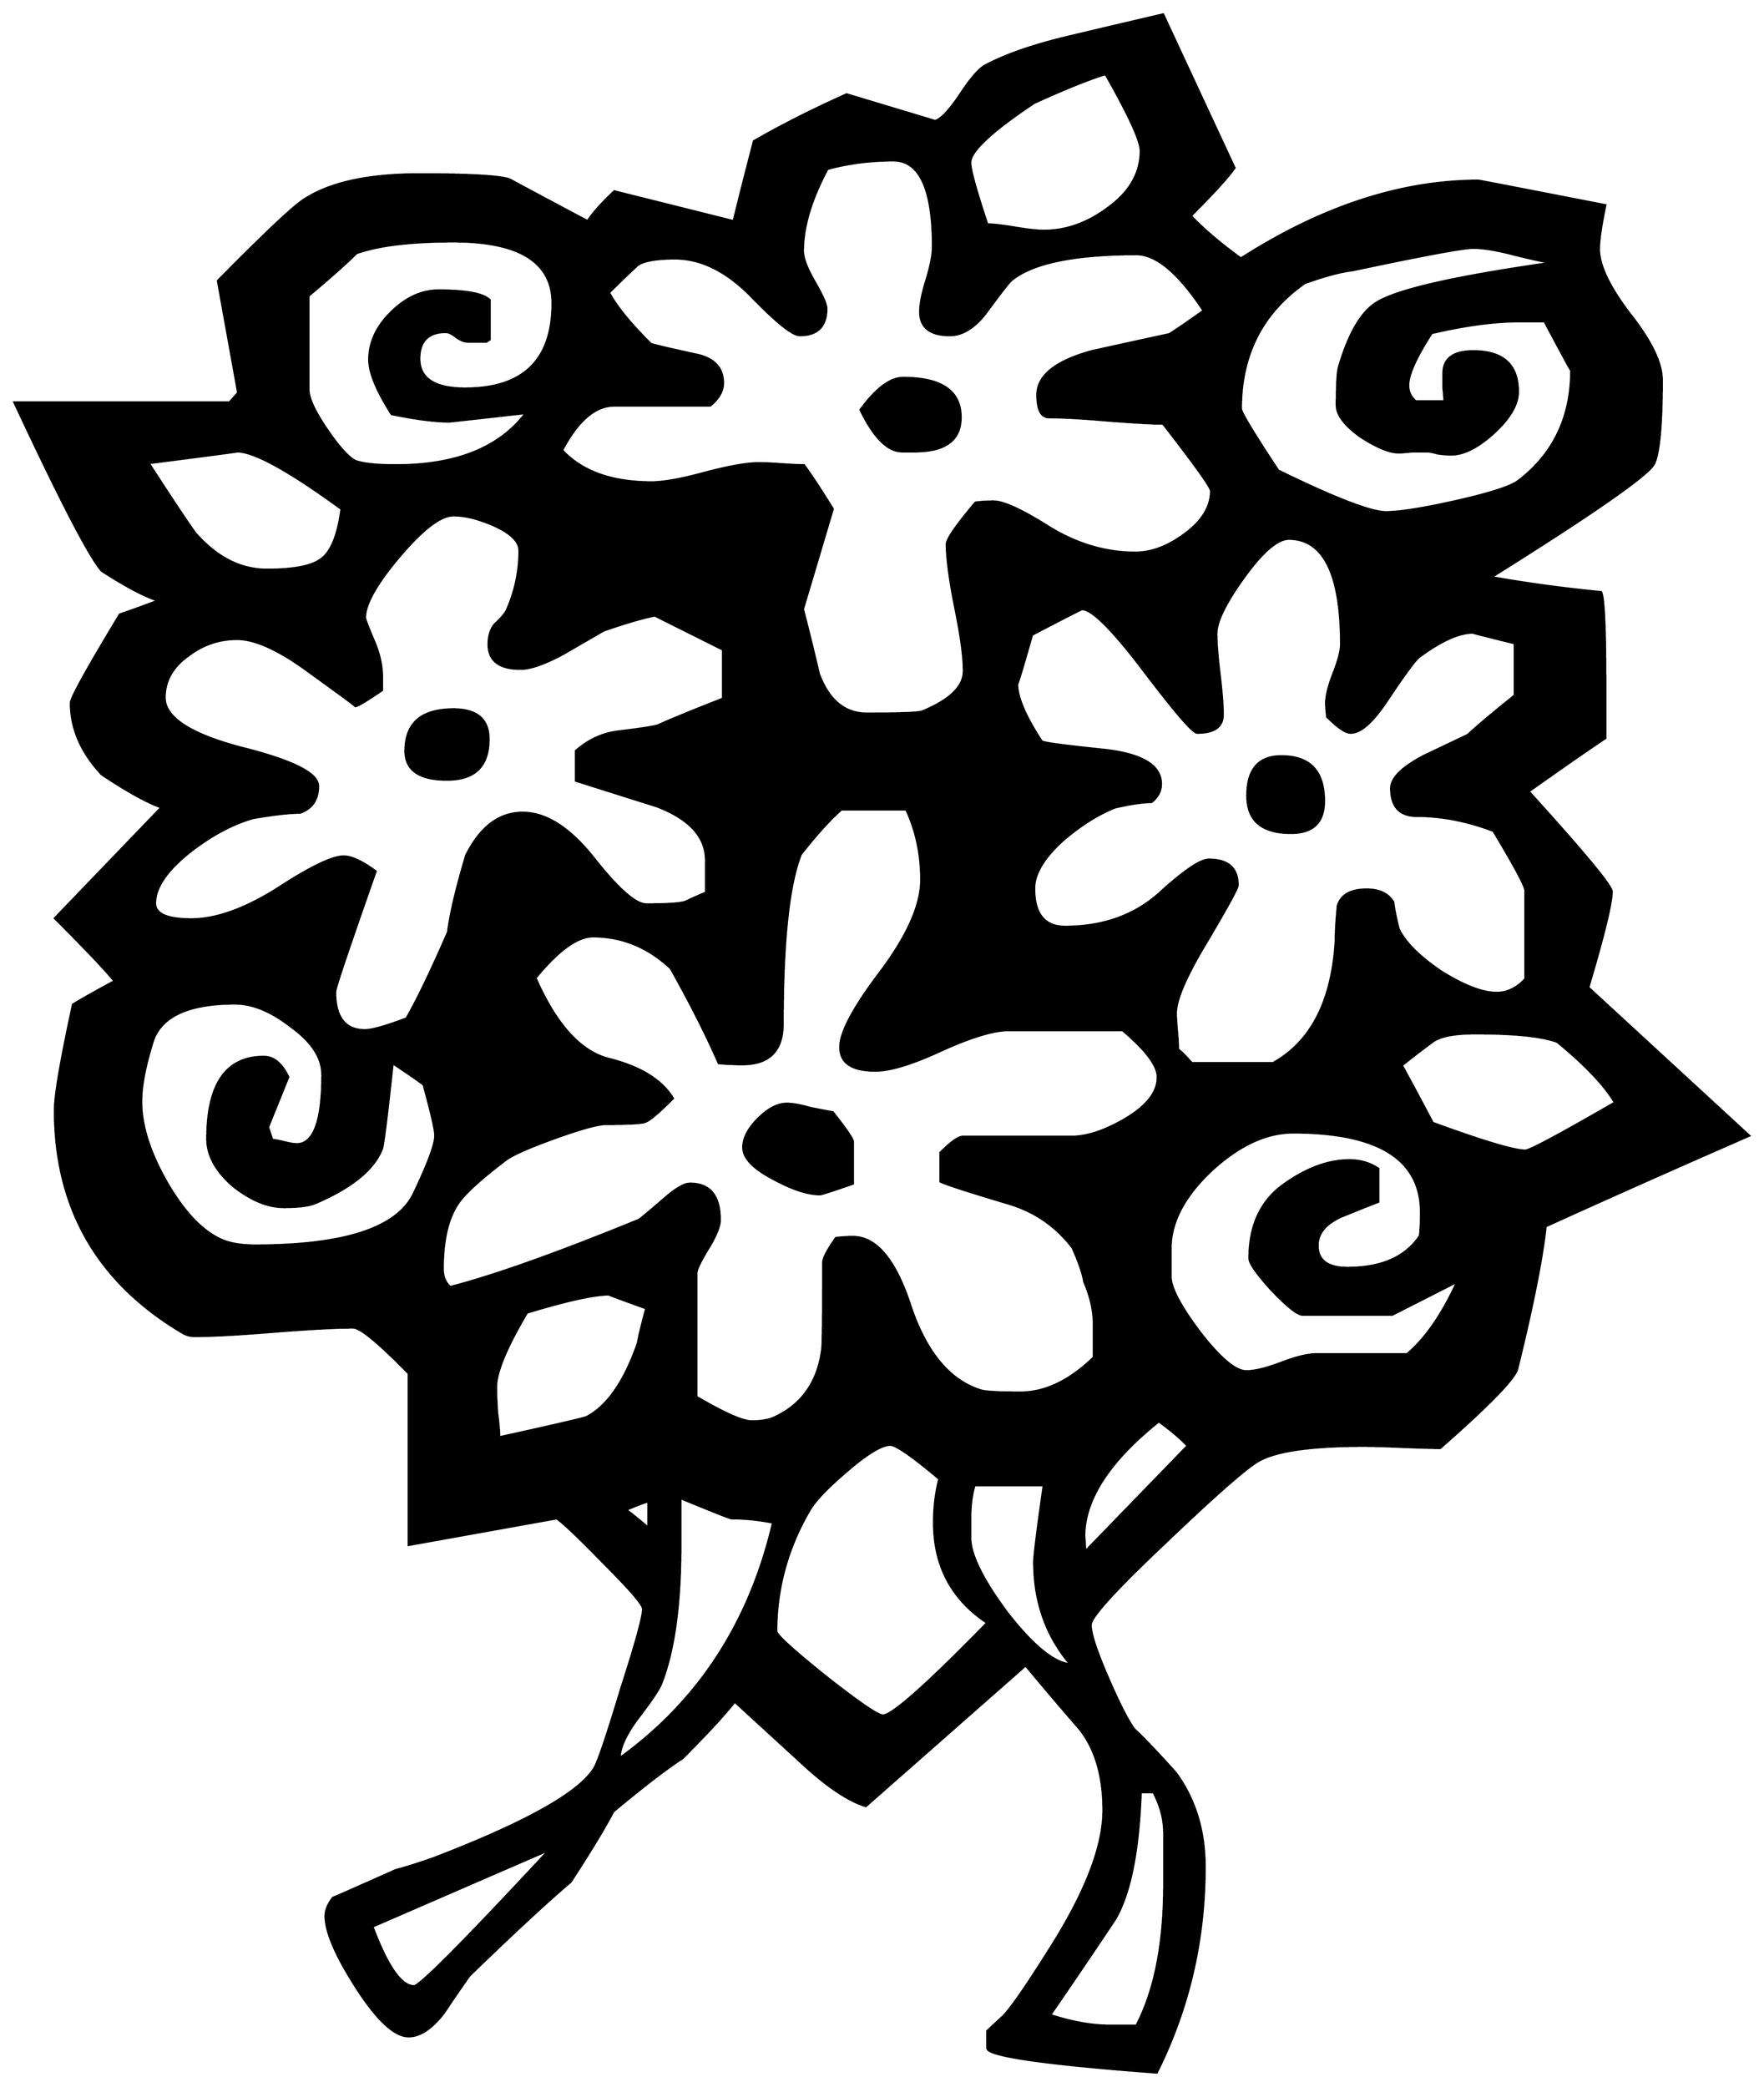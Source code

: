 


\begin{tikzpicture}[y=0.80pt, x=0.80pt, yscale=-1.0, xscale=1.0, inner sep=0pt, outer sep=0pt]
\begin{scope}[shift={(100.0,1707.0)},nonzero rule]
  \path[draw=.,fill=.,line width=1.600pt] (1710.0,-497.0) ..
    controls (1641.333,-467.0) and (1577.667,-438.667) ..
    (1519.0,-412.0) .. controls (1515.667,-381.333) and
    (1506.667,-336.333) .. (1492.0,-277.0) .. controls
    (1487.333,-266.333) and (1463.333,-242.0) .. (1420.0,-204.0) ..
    controls (1412.667,-204.0) and (1400.667,-204.333) ..
    (1384.0,-205.0) .. controls (1368.0,-205.667) and
    (1356.0,-206.0) .. (1348.0,-206.0) .. controls
    (1297.333,-206.0) and (1264.0,-201.0) .. (1248.0,-191.0) ..
    controls (1235.333,-183.0) and (1206.667,-157.667) ..
    (1162.0,-115.0) .. controls (1115.333,-71.0) and
    (1092.0,-45.333) .. (1092.0,-38.0) .. controls (1092.0,-30.0)
    and (1097.333,-13.667) .. (1108.0,11.0) .. controls
    (1118.667,35.667) and (1127.0,52.0) .. (1133.0,60.0) .. controls
    (1142.333,68.667) and (1155.333,82.333) .. (1172.0,101.0) ..
    controls (1190.0,125.667) and (1199.0,155.0) .. (1199.0,189.0)
    .. controls (1199.0,257.667) and (1184.0,322.0) ..
    (1154.0,382.0) .. controls (1048.0,374.0) and (995.0,366.333)
    .. (995.0,359.0) -- (995.0,343.0) .. controls (995.0,343.0)
    and (999.667,338.667) .. (1009.0,330.0) .. controls
    (1015.667,324.0) and (1030.333,303.0) .. (1053.0,267.0) ..
    controls (1087.0,213.667) and (1104.0,170.0) .. (1104.0,136.0)
    .. controls (1104.0,104.0) and (1096.667,78.667) ..
    (1082.0,60.0) .. controls (1064.667,40.0) and (1047.667,20.0) ..
    (1031.0,0.0) -- (881.0,132.0) .. controls (863.667,126.667) and
    (842.333,112.0) .. (817.0,88.0) .. controls (777.667,52.0) and
    (758.0,34.0) .. (758.0,34.0) .. controls (748.0,46.667) and
    (731.667,64.333) .. (709.0,87.0) .. controls (693.667,97.0) and
    (672.0,113.667) .. (644.0,137.0) .. controls (636.0,152.333) and
    (622.667,174.333) .. (604.0,203.0) .. controls (582.0,221.667) and
    (550.333,251.0) .. (509.0,291.0) .. controls (501.0,302.333) and
    (493.0,314.0) .. (485.0,326.0) .. controls (473.667,340.667) and
    (462.667,348.0) .. (452.0,348.0) .. controls (438.667,348.0) and
    (422.0,332.333) .. (402.0,301.0) .. controls (383.333,271.667) and
    (374.0,249.667) .. (374.0,235.0) .. controls (374.0,229.667) and
    (376.333,224.0) .. (381.0,218.0) .. controls (383.0,217.333) and
    (402.667,208.667) .. (440.0,192.0) .. controls (448.0,190.0) and
    (459.667,186.333) .. (475.0,181.0) .. controls (563.667,147.0) and
    (614.333,118.333) .. (627.0,95.0) .. controls (631.0,87.0) and
    (639.333,62.0) .. (652.0,20.0) .. controls (665.333,-21.333) and
    (672.0,-45.667) .. (672.0,-53.0) .. controls (672.0,-57.0) and
    (660.0,-71.0) .. (636.0,-95.0) .. controls (612.667,-119.0)
    and (597.667,-133.333) .. (591.0,-138.0) -- (452.0,-113.0) --
    (452.0,-274.0) .. controls (424.0,-302.667) and (406.667,-317.0)
    .. (400.0,-317.0) .. controls (383.333,-317.0) and
    (358.333,-315.667) .. (325.0,-313.0) .. controls (292.333,-310.333)
    and (267.667,-309.0) .. (251.0,-309.0) .. controls
    (247.0,-309.0) and (243.333,-310.0) .. (240.0,-312.0) ..
    controls (160.0,-359.333) and (120.0,-429.0) .. (120.0,-521.0)
    .. controls (120.0,-535.0) and (125.667,-568.0) ..
    (137.0,-620.0) .. controls (145.667,-625.333) and (158.667,-632.667)
    .. (176.0,-642.0) .. controls (168.0,-652.0) and
    (149.333,-671.667) .. (120.0,-701.0) -- (220.0,-805.0) ..
    controls (206.667,-809.667) and (188.0,-820.0) .. (164.0,-836.0)
    .. controls (144.667,-856.667) and (135.0,-879.0) ..
    (135.0,-903.0) .. controls (135.0,-907.667) and (150.333,-935.333)
    .. (181.0,-986.0) .. controls (189.0,-988.667) and
    (201.0,-993.0) .. (217.0,-999.0) .. controls (204.333,-1003.0)
    and (186.667,-1012.333) .. (164.0,-1027.0) .. controls
    (152.667,-1039.667) and (125.333,-1092.333) .. (82.0,-1185.0) --
    (284.0,-1185.0) -- (292.0,-1194.0) -- (273.0,-1299.0) ..
    controls (318.333,-1345.0) and (345.667,-1370.667) ..
    (355.0,-1376.0) .. controls (379.0,-1391.333) and
    (414.667,-1399.0) .. (462.0,-1399.0) .. controls
    (510.667,-1399.0) and (539.0,-1397.333) .. (547.0,-1394.0) ..
    controls (571.667,-1380.667) and (596.0,-1367.667) ..
    (620.0,-1355.0) .. controls (624.667,-1362.333) and
    (633.0,-1371.667) .. (645.0,-1383.0) -- (757.0,-1355.0) ..
    controls (761.0,-1371.667) and (767.333,-1396.667) ..
    (776.0,-1430.0) .. controls (801.333,-1444.667) and
    (830.333,-1459.333) .. (863.0,-1474.0) -- (946.0,-1449.0) ..
    controls (951.333,-1450.333) and (959.0,-1458.333) ..
    (969.0,-1473.0) .. controls (979.0,-1488.333) and
    (987.0,-1497.667) .. (993.0,-1501.0) .. controls
    (1013.0,-1511.667) and (1040.333,-1521.0) .. (1075.0,-1529.0) ..
    controls (1103.0,-1535.667) and (1131.333,-1542.333) ..
    (1160.0,-1549.0) -- (1227.0,-1405.0) .. controls
    (1221.0,-1396.333) and (1207.333,-1381.333) .. (1186.0,-1360.0) ..
    controls (1198.0,-1347.333) and (1213.667,-1334.0) ..
    (1233.0,-1320.0) .. controls (1309.0,-1368.667) and
    (1383.333,-1393.0) .. (1456.0,-1393.0) .. controls
    (1456.667,-1393.0) and (1496.333,-1385.333) .. (1575.0,-1370.0) ..
    controls (1571.0,-1350.667) and (1569.0,-1337.0) ..
    (1569.0,-1329.0) .. controls (1569.0,-1313.667) and
    (1578.667,-1293.333) .. (1598.0,-1268.0) .. controls
    (1618.0,-1242.667) and (1628.0,-1222.0) .. (1628.0,-1206.0) ..
    controls (1628.0,-1164.667) and (1625.667,-1138.667) ..
    (1621.0,-1128.0) .. controls (1617.0,-1118.0) and
    (1566.0,-1082.333) .. (1468.0,-1021.0) .. controls
    (1502.0,-1015.0) and (1536.333,-1010.333) .. (1571.0,-1007.0) ..
    controls (1573.667,-1002.333) and (1575.0,-972.667) ..
    (1575.0,-918.0) -- (1575.0,-870.0) .. controls
    (1559.0,-859.333) and (1535.0,-842.667) .. (1503.0,-820.0) ..
    controls (1555.0,-762.667) and (1581.0,-731.333) ..
    (1581.0,-726.0) .. controls (1581.0,-715.333) and
    (1573.667,-685.333) .. (1559.0,-636.0) -- (1710.0,-497.0) --
    cycle(1543.0,-1215.0) .. controls (1543.0,-1214.333) and
    (1534.667,-1229.667) .. (1518.0,-1261.0) -- (1501.0,-1261.0) ..
    controls (1475.667,-1261.667) and (1446.0,-1258.0) ..
    (1412.0,-1250.0) .. controls (1397.333,-1227.333) and
    (1390.0,-1211.0) .. (1390.0,-1201.0) .. controls
    (1390.0,-1195.0) and (1392.333,-1190.0) .. (1397.0,-1186.0) --
    (1424.0,-1186.0) .. controls (1424.0,-1188.667) and
    (1423.667,-1193.0) .. (1423.0,-1199.0) .. controls
    (1423.0,-1205.0) and (1423.0,-1209.333) .. (1423.0,-1212.0) ..
    controls (1423.0,-1226.0) and (1432.333,-1233.0) ..
    (1451.0,-1233.0) .. controls (1479.0,-1233.0) and
    (1493.0,-1220.333) .. (1493.0,-1195.0) .. controls
    (1493.0,-1183.0) and (1485.333,-1170.0) .. (1470.0,-1156.0) ..
    controls (1455.333,-1142.667) and (1442.0,-1136.0) ..
    (1430.0,-1136.0) .. controls (1427.333,-1136.0) and
    (1423.333,-1136.333) .. (1418.0,-1137.0) .. controls
    (1413.333,-1138.333) and (1409.667,-1139.0) .. (1407.0,-1139.0) ..
    controls (1404.333,-1139.0) and (1400.0,-1139.0) ..
    (1394.0,-1139.0) .. controls (1388.0,-1138.333) and
    (1383.667,-1138.0) .. (1381.0,-1138.0) .. controls
    (1372.333,-1138.0) and (1360.333,-1143.0) .. (1345.0,-1153.0) ..
    controls (1330.333,-1163.667) and (1323.0,-1173.333) ..
    (1323.0,-1182.0) .. controls (1323.0,-1201.333) and
    (1323.667,-1213.333) .. (1325.0,-1218.0) .. controls
    (1334.333,-1250.0) and (1346.333,-1270.333) .. (1361.0,-1279.0) ..
    controls (1381.0,-1291.0) and (1435.667,-1303.333) ..
    (1525.0,-1316.0) .. controls (1519.0,-1316.667) and
    (1506.667,-1319.333) .. (1488.0,-1324.0) .. controls
    (1472.667,-1328.0) and (1460.333,-1330.0) .. (1451.0,-1330.0) ..
    controls (1441.667,-1330.0) and (1404.0,-1323.0) ..
    (1338.0,-1309.0) .. controls (1326.667,-1307.667) and
    (1311.667,-1303.667) .. (1293.0,-1297.0) .. controls
    (1253.0,-1269.0) and (1233.0,-1229.667) .. (1233.0,-1179.0) ..
    controls (1233.0,-1175.667) and (1244.667,-1156.333) ..
    (1268.0,-1121.0) .. controls (1321.333,-1095.0) and
    (1355.0,-1082.0) .. (1369.0,-1082.0) .. controls
    (1381.667,-1082.0) and (1403.0,-1085.333) .. (1433.0,-1092.0) ..
    controls (1465.667,-1099.333) and (1485.667,-1105.667) ..
    (1493.0,-1111.0) .. controls (1526.333,-1136.333) and
    (1543.0,-1171.0) .. (1543.0,-1215.0) --
    cycle(1139.0,-1421.0) .. controls (1139.0,-1430.333) and
    (1128.0,-1454.333) .. (1106.0,-1493.0) .. controls
    (1090.667,-1488.333) and (1068.333,-1479.333) .. (1039.0,-1466.0) ..
    controls (999.0,-1439.333) and (979.0,-1420.667) ..
    (979.0,-1410.0) .. controls (979.0,-1403.333) and
    (984.333,-1384.0) .. (995.0,-1352.0) .. controls
    (1000.333,-1352.0) and (1009.0,-1351.0) .. (1021.0,-1349.0) ..
    controls (1033.0,-1347.0) and (1042.0,-1346.0) ..
    (1048.0,-1346.0) .. controls (1069.333,-1346.0) and
    (1089.667,-1353.333) .. (1109.0,-1368.0) .. controls
    (1129.0,-1382.667) and (1139.0,-1400.333) .. (1139.0,-1421.0) --
    cycle(1500.0,-644.0) -- (1500.0,-727.0) .. controls
    (1500.0,-731.0) and (1490.0,-749.667) .. (1470.0,-783.0) ..
    controls (1445.333,-792.333) and (1421.333,-797.0) ..
    (1398.0,-797.0) .. controls (1382.0,-797.0) and
    (1374.0,-805.667) .. (1374.0,-823.0) .. controls
    (1374.0,-832.333) and (1384.0,-842.333) .. (1404.0,-853.0) ..
    controls (1418.0,-859.667) and (1432.0,-866.333) ..
    (1446.0,-873.0) .. controls (1455.333,-881.667) and
    (1470.0,-894.0) .. (1490.0,-910.0) -- (1490.0,-959.0) ..
    controls (1462.667,-965.667) and (1449.667,-969.0) ..
    (1451.0,-969.0) .. controls (1437.667,-969.0) and
    (1420.667,-961.333) .. (1400.0,-946.0) .. controls
    (1396.0,-942.667) and (1386.0,-929.0) .. (1370.0,-905.0) ..
    controls (1356.667,-885.0) and (1345.333,-875.0) ..
    (1336.0,-875.0) .. controls (1331.333,-875.0) and
    (1324.0,-880.0) .. (1314.0,-890.0) .. controls
    (1313.333,-895.333) and (1313.0,-899.667) .. (1313.0,-903.0) ..
    controls (1313.0,-909.667) and (1315.333,-919.0) ..
    (1320.0,-931.0) .. controls (1324.667,-943.0) and
    (1327.0,-952.0) .. (1327.0,-958.0) .. controls
    (1327.0,-1024.0) and (1310.667,-1057.0) .. (1278.0,-1057.0) ..
    controls (1267.333,-1057.0) and (1253.333,-1045.0) ..
    (1236.0,-1021.0) .. controls (1218.667,-997.0) and
    (1210.0,-979.333) .. (1210.0,-968.0) .. controls
    (1210.0,-959.333) and (1211.0,-946.667) .. (1213.0,-930.0) ..
    controls (1215.0,-913.333) and (1216.0,-900.667) ..
    (1216.0,-892.0) .. controls (1216.0,-880.667) and
    (1208.0,-875.0) .. (1192.0,-875.0) .. controls
    (1188.0,-875.0) and (1171.333,-894.333) .. (1142.0,-933.0) ..
    controls (1112.667,-971.667) and (1093.333,-991.0) ..
    (1084.0,-991.0) .. controls (1083.333,-991.0) and
    (1067.667,-983.0) .. (1037.0,-967.0) .. controls
    (1027.667,-934.333) and (1023.0,-919.0) .. (1023.0,-921.0) ..
    controls (1023.0,-908.333) and (1030.667,-890.333) ..
    (1046.0,-867.0) .. controls (1046.667,-865.667) and
    (1066.333,-863.0) .. (1105.0,-859.0) .. controls
    (1140.333,-855.0) and (1158.0,-844.333) .. (1158.0,-827.0) ..
    controls (1158.0,-820.333) and (1155.0,-814.667) ..
    (1149.0,-810.0) .. controls (1141.0,-810.0) and
    (1129.667,-808.333) .. (1115.0,-805.0) .. controls
    (1099.667,-799.0) and (1083.667,-789.0) .. (1067.0,-775.0) ..
    controls (1048.333,-758.333) and (1039.0,-743.0) ..
    (1039.0,-729.0) .. controls (1039.0,-705.0) and
    (1048.667,-693.0) .. (1068.0,-693.0) .. controls
    (1103.333,-693.0) and (1132.667,-703.333) .. (1156.0,-724.0) ..
    controls (1179.333,-745.333) and (1195.0,-756.0) ..
    (1203.0,-756.0) .. controls (1221.0,-756.0) and
    (1230.0,-748.0) .. (1230.0,-732.0) .. controls
    (1230.0,-729.333) and (1220.333,-711.667) .. (1201.0,-679.0) ..
    controls (1181.667,-647.0) and (1172.0,-624.667) ..
    (1172.0,-612.0) .. controls (1172.0,-608.667) and
    (1172.333,-603.0) .. (1173.0,-595.0) .. controls
    (1173.667,-587.667) and (1174.0,-582.0) .. (1174.0,-578.0) ..
    controls (1176.667,-576.0) and (1181.0,-571.667) ..
    (1187.0,-565.0) -- (1263.0,-565.0) .. controls
    (1299.0,-585.0) and (1318.667,-623.333) .. (1322.0,-680.0) ..
    controls (1322.0,-688.667) and (1322.667,-699.667) ..
    (1324.0,-713.0) .. controls (1327.333,-723.0) and
    (1336.333,-728.0) .. (1351.0,-728.0) .. controls
    (1363.0,-728.0) and (1371.333,-724.0) .. (1376.0,-716.0) ..
    controls (1376.667,-710.0) and (1378.333,-701.667) ..
    (1381.0,-691.0) .. controls (1387.0,-678.333) and
    (1400.333,-665.0) .. (1421.0,-651.0) .. controls
    (1442.333,-637.667) and (1459.667,-631.0) .. (1473.0,-631.0) ..
    controls (1483.0,-631.0) and (1492.0,-635.333) ..
    (1500.0,-644.0) -- cycle(1205.0,-1102.0) .. controls
    (1205.0,-1105.333) and (1190.0,-1126.333) .. (1160.0,-1165.0) ..
    controls (1150.667,-1165.0) and (1133.0,-1166.0) ..
    (1107.0,-1168.0) .. controls (1084.333,-1170.0) and
    (1066.333,-1171.0) .. (1053.0,-1171.0) .. controls
    (1045.667,-1171.0) and (1042.0,-1178.0) .. (1042.0,-1192.0) ..
    controls (1042.0,-1210.0) and (1059.0,-1223.667) ..
    (1093.0,-1233.0) .. controls (1117.0,-1238.333) and
    (1141.333,-1243.667) .. (1166.0,-1249.0) .. controls
    (1173.333,-1253.667) and (1184.0,-1261.0) .. (1198.0,-1271.0) ..
    controls (1174.667,-1306.333) and (1153.667,-1324.0) ..
    (1135.0,-1324.0) .. controls (1077.0,-1324.0) and
    (1038.0,-1316.0) .. (1018.0,-1300.0) .. controls
    (1016.0,-1298.667) and (1007.667,-1288.0) .. (993.0,-1268.0) ..
    controls (982.333,-1254.667) and (971.333,-1248.0) ..
    (960.0,-1248.0) .. controls (941.333,-1248.0) and
    (932.0,-1255.333) .. (932.0,-1270.0) .. controls
    (932.0,-1277.333) and (934.0,-1287.333) .. (938.0,-1300.0) ..
    controls (942.0,-1313.333) and (944.0,-1323.667) ..
    (944.0,-1331.0) .. controls (944.0,-1385.0) and
    (931.667,-1412.0) .. (907.0,-1412.0) .. controls
    (885.0,-1412.0) and (864.333,-1409.333) .. (845.0,-1404.0) ..
    controls (829.667,-1375.333) and (822.0,-1349.667) ..
    (822.0,-1327.0) .. controls (822.0,-1320.333) and
    (825.667,-1310.667) .. (833.0,-1298.0) .. controls
    (840.333,-1285.333) and (844.0,-1277.0) .. (844.0,-1273.0) ..
    controls (844.0,-1256.333) and (835.667,-1248.0) ..
    (819.0,-1248.0) .. controls (812.333,-1248.0) and
    (797.333,-1260.0) .. (774.0,-1284.0) .. controls
    (750.667,-1308.0) and (726.667,-1320.0) .. (702.0,-1320.0) ..
    controls (684.667,-1320.0) and (673.0,-1318.0) ..
    (667.0,-1314.0) .. controls (657.667,-1305.333) and
    (648.667,-1296.667) .. (640.0,-1288.0) .. controls
    (646.667,-1275.333) and (659.667,-1259.333) .. (679.0,-1240.0) ..
    controls (679.667,-1239.333) and (693.667,-1236.0) ..
    (721.0,-1230.0) .. controls (738.333,-1226.667) and
    (747.0,-1217.667) .. (747.0,-1203.0) .. controls
    (747.0,-1195.667) and (743.0,-1188.667) .. (735.0,-1182.0) --
    (645.0,-1182.0) .. controls (627.0,-1182.0) and
    (610.667,-1168.0) .. (596.0,-1140.0) .. controls
    (614.667,-1120.0) and (642.667,-1110.0) .. (680.0,-1110.0) ..
    controls (691.333,-1110.0) and (708.0,-1113.0) ..
    (730.0,-1119.0) .. controls (752.667,-1125.0) and
    (769.667,-1128.0) .. (781.0,-1128.0) .. controls
    (785.667,-1128.0) and (792.667,-1127.667) .. (802.0,-1127.0) ..
    controls (812.0,-1126.333) and (819.0,-1126.0) ..
    (823.0,-1126.0) .. controls (829.0,-1118.0) and
    (838.0,-1104.333) .. (850.0,-1085.0) -- (822.0,-991.0) ..
    controls (827.333,-970.333) and (832.333,-950.0) .. (837.0,-930.0)
    .. controls (846.333,-905.333) and (861.333,-893.0) ..
    (882.0,-893.0) .. controls (913.333,-893.0) and (930.667,-893.667)
    .. (934.0,-895.0) .. controls (960.0,-905.667) and
    (973.0,-918.333) .. (973.0,-933.0) .. controls (973.0,-946.333)
    and (970.333,-966.0) .. (965.0,-992.0) .. controls
    (959.667,-1018.667) and (957.0,-1038.667) .. (957.0,-1052.0) ..
    controls (957.0,-1056.667) and (966.0,-1069.667) ..
    (984.0,-1091.0) .. controls (989.333,-1091.667) and
    (995.0,-1092.0) .. (1001.0,-1092.0) .. controls
    (1010.333,-1092.0) and (1027.667,-1084.0) .. (1053.0,-1068.0) ..
    controls (1079.0,-1052.0) and (1106.0,-1044.0) ..
    (1134.0,-1044.0) .. controls (1149.333,-1044.0) and
    (1165.0,-1050.0) .. (1181.0,-1062.0) .. controls
    (1197.0,-1074.0) and (1205.0,-1087.333) .. (1205.0,-1102.0) --
    cycle(1584.0,-528.0) .. controls (1574.667,-544.0) and
    (1556.667,-563.0) .. (1530.0,-585.0) .. controls
    (1516.0,-590.333) and (1490.333,-593.0) .. (1453.0,-593.0) ..
    controls (1434.333,-593.0) and (1421.333,-590.667) ..
    (1414.0,-586.0) .. controls (1404.0,-578.667) and
    (1394.0,-571.0) .. (1384.0,-563.0) .. controls
    (1390.667,-551.0) and (1400.333,-533.0) .. (1413.0,-509.0) ..
    controls (1460.333,-491.667) and (1489.333,-483.0) ..
    (1500.0,-483.0) .. controls (1504.0,-483.0) and
    (1532.0,-498.0) .. (1584.0,-528.0) -- cycle(587.0,-1278.0)
    .. controls (587.0,-1316.667) and (556.0,-1336.0) ..
    (494.0,-1336.0) .. controls (454.0,-1336.0) and
    (423.667,-1332.333) .. (403.0,-1325.0) .. controls
    (393.667,-1315.667) and (378.667,-1302.333) .. (358.0,-1285.0) --
    (358.0,-1197.0) .. controls (358.0,-1189.0) and
    (363.667,-1176.667) .. (375.0,-1160.0) .. controls
    (386.333,-1143.333) and (395.333,-1133.333) .. (402.0,-1130.0) ..
    controls (409.333,-1127.333) and (422.0,-1126.0) ..
    (440.0,-1126.0) .. controls (496.667,-1126.0) and
    (537.333,-1142.333) .. (562.0,-1175.0) .. controls
    (514.667,-1169.667) and (490.667,-1167.0) .. (490.0,-1167.0) ..
    controls (476.667,-1167.0) and (458.667,-1169.333) ..
    (436.0,-1174.0) .. controls (422.0,-1196.0) and
    (415.0,-1213.0) .. (415.0,-1225.0) .. controls
    (415.0,-1241.0) and (421.667,-1255.667) .. (435.0,-1269.0) ..
    controls (449.0,-1283.0) and (464.0,-1290.0) ..
    (480.0,-1290.0) .. controls (506.0,-1290.0) and
    (522.0,-1287.0) .. (528.0,-1281.0) -- (528.0,-1244.0) --
    (525.0,-1242.0) -- (507.0,-1242.0) .. controls
    (504.333,-1242.0) and (501.0,-1243.333) .. (497.0,-1246.0) ..
    controls (493.0,-1249.333) and (489.667,-1251.0) ..
    (487.0,-1251.0) .. controls (470.333,-1251.0) and
    (462.0,-1242.667) .. (462.0,-1226.0) .. controls
    (462.0,-1207.333) and (476.333,-1198.0) .. (505.0,-1198.0) ..
    controls (559.667,-1198.0) and (587.0,-1224.667) ..
    (587.0,-1278.0) -- cycle(1436.0,-360.0) .. controls
    (1395.333,-339.333) and (1375.0,-329.0) .. (1375.0,-329.0) --
    (1291.0,-329.0) .. controls (1286.333,-329.0) and
    (1276.667,-336.667) .. (1262.0,-352.0) .. controls
    (1248.0,-367.333) and (1241.0,-377.333) .. (1241.0,-382.0) ..
    controls (1241.0,-412.667) and (1251.667,-435.667) ..
    (1273.0,-451.0) .. controls (1294.333,-466.333) and
    (1315.0,-474.0) .. (1335.0,-474.0) .. controls
    (1345.0,-474.0) and (1354.0,-471.333) .. (1362.0,-466.0) --
    (1362.0,-435.0) .. controls (1350.0,-430.333) and
    (1338.333,-425.667) .. (1327.0,-421.0) .. controls
    (1312.333,-414.333) and (1305.0,-405.333) .. (1305.0,-394.0) ..
    controls (1305.0,-380.0) and (1314.333,-373.0) ..
    (1333.0,-373.0) .. controls (1365.0,-373.0) and
    (1387.667,-383.0) .. (1401.0,-403.0) .. controls
    (1401.667,-408.333) and (1402.0,-415.667) .. (1402.0,-425.0) ..
    controls (1402.0,-475.0) and (1362.0,-500.0) ..
    (1282.0,-500.0) .. controls (1256.667,-500.0) and
    (1231.0,-488.0) .. (1205.0,-464.0) .. controls
    (1179.667,-440.0) and (1167.0,-415.667) .. (1167.0,-391.0) --
    (1167.0,-365.0) .. controls (1167.0,-354.333) and
    (1176.333,-336.667) .. (1195.0,-312.0) .. controls
    (1213.667,-288.0) and (1228.0,-276.0) .. (1238.0,-276.0) ..
    controls (1246.0,-276.0) and (1257.0,-278.667) ..
    (1271.0,-284.0) .. controls (1285.0,-289.333) and
    (1296.0,-292.0) .. (1304.0,-292.0) -- (1389.0,-292.0) ..
    controls (1406.333,-306.667) and (1422.0,-329.333) ..
    (1436.0,-360.0) -- cycle(389.0,-1085.0) .. controls
    (339.667,-1121.0) and (307.0,-1139.0) .. (291.0,-1139.0) ..
    controls (293.0,-1139.0) and (265.333,-1135.333) ..
    (208.0,-1128.0) .. controls (232.667,-1090.0) and
    (247.333,-1068.0) .. (252.0,-1062.0) .. controls
    (272.0,-1039.333) and (294.333,-1028.0) .. (319.0,-1028.0) ..
    controls (344.333,-1028.0) and (361.333,-1031.333) ..
    (370.0,-1038.0) .. controls (379.333,-1044.667) and
    (385.667,-1060.333) .. (389.0,-1085.0) -- cycle(1155.0,-552.0)
    .. controls (1155.0,-562.667) and (1144.0,-577.333) ..
    (1122.0,-596.0) -- (1015.0,-596.0) .. controls
    (1001.0,-596.0) and (980.0,-589.667) .. (952.0,-577.0) ..
    controls (924.667,-564.333) and (904.0,-558.0) .. (890.0,-558.0)
    .. controls (868.0,-558.0) and (857.0,-565.333) ..
    (857.0,-580.0) .. controls (857.0,-594.0) and (869.667,-617.667)
    .. (895.0,-651.0) .. controls (920.333,-685.0) and
    (933.0,-713.667) .. (933.0,-737.0) .. controls (933.0,-761.0)
    and (928.333,-783.0) .. (919.0,-803.0) -- (858.0,-803.0) ..
    controls (847.333,-793.667) and (834.667,-779.667) .. (820.0,-761.0)
    .. controls (808.667,-732.333) and (803.0,-679.333) ..
    (803.0,-602.0) .. controls (803.0,-576.667) and (790.333,-564.0)
    .. (765.0,-564.0) .. controls (758.333,-564.0) and
    (751.0,-564.333) .. (743.0,-565.0) .. controls (731.667,-591.0)
    and (716.667,-620.667) .. (698.0,-654.0) .. controls
    (676.667,-674.0) and (652.333,-684.0) .. (625.0,-684.0) ..
    controls (610.333,-684.0) and (592.333,-671.0) .. (571.0,-645.0)
    .. controls (590.333,-601.0) and (613.333,-575.667) ..
    (640.0,-569.0) .. controls (669.333,-561.667) and (689.333,-549.333)
    .. (700.0,-532.0) .. controls (686.667,-518.667) and
    (678.0,-511.333) .. (674.0,-510.0) .. controls (670.667,-508.667)
    and (658.667,-508.0) .. (638.0,-508.0) .. controls
    (630.0,-508.0) and (614.0,-503.667) .. (590.0,-495.0) ..
    controls (566.0,-486.333) and (550.667,-479.667) .. (544.0,-475.0)
    .. controls (519.333,-456.333) and (504.0,-442.333) ..
    (498.0,-433.0) .. controls (488.667,-419.0) and (484.0,-398.667)
    .. (484.0,-372.0) .. controls (484.0,-364.667) and
    (486.333,-359.0) .. (491.0,-355.0) .. controls (532.333,-365.667)
    and (591.333,-386.667) .. (668.0,-418.0) .. controls
    (669.333,-418.667) and (677.333,-425.333) .. (692.0,-438.0) ..
    controls (702.667,-447.333) and (710.667,-452.0) .. (716.0,-452.0)
    .. controls (734.667,-452.0) and (744.0,-440.667) ..
    (744.0,-418.0) .. controls (744.0,-412.0) and (740.333,-403.0)
    .. (733.0,-391.0) .. controls (725.667,-379.0) and
    (722.0,-371.333) .. (722.0,-368.0) -- (722.0,-252.0) ..
    controls (748.0,-236.667) and (765.333,-229.0) .. (774.0,-229.0)
    .. controls (783.333,-229.0) and (790.667,-230.333) ..
    (796.0,-233.0) .. controls (821.333,-245.0) and (836.0,-266.0)
    .. (840.0,-296.0) .. controls (840.667,-298.667) and
    (841.0,-326.0) .. (841.0,-378.0) .. controls (841.0,-382.0)
    and (845.0,-389.667) .. (853.0,-401.0) .. controls
    (858.333,-401.667) and (863.667,-402.0) .. (869.0,-402.0) ..
    controls (890.333,-402.0) and (908.0,-381.333) .. (922.0,-340.0)
    .. controls (936.667,-294.667) and (959.0,-267.333) ..
    (989.0,-258.0) .. controls (993.0,-256.667) and
    (1005.333,-256.0) .. (1026.0,-256.0) .. controls
    (1049.333,-256.0) and (1072.333,-267.0) .. (1095.0,-289.0) ..
    controls (1095.0,-289.0) and (1095.0,-299.333) ..
    (1095.0,-320.0) .. controls (1095.0,-332.667) and
    (1092.0,-346.0) .. (1086.0,-360.0) .. controls
    (1084.667,-368.0) and (1081.0,-378.667) .. (1075.0,-392.0) ..
    controls (1059.667,-412.0) and (1040.0,-425.667) ..
    (1016.0,-433.0) .. controls (978.0,-444.333) and
    (956.333,-451.333) .. (951.0,-454.0) -- (951.0,-481.0) ..
    controls (961.0,-491.0) and (968.0,-496.0) .. (972.0,-496.0)
    -- (1074.0,-496.0) .. controls (1088.667,-496.0) and
    (1105.667,-501.667) .. (1125.0,-513.0) .. controls
    (1145.0,-525.0) and (1155.0,-538.0) .. (1155.0,-552.0) --
    cycle(747.0,-907.0) -- (747.0,-953.0) -- (683.0,-985.0) ..
    controls (672.333,-983.0) and (656.333,-978.333) .. (635.0,-971.0)
    .. controls (622.333,-963.667) and (609.667,-956.333) ..
    (597.0,-949.0) .. controls (579.667,-939.667) and (566.333,-935.0)
    .. (557.0,-935.0) .. controls (537.0,-935.0) and
    (527.0,-942.667) .. (527.0,-958.0) .. controls (527.0,-966.0)
    and (529.0,-972.333) .. (533.0,-977.0) .. controls
    (539.667,-983.0) and (543.667,-988.0) .. (545.0,-992.0) ..
    controls (552.333,-1009.333) and (556.0,-1027.333) ..
    (556.0,-1046.0) .. controls (556.0,-1054.667) and
    (547.667,-1062.667) .. (531.0,-1070.0) .. controls
    (517.0,-1076.0) and (504.667,-1079.0) .. (494.0,-1079.0) ..
    controls (482.0,-1079.0) and (465.0,-1066.0) ..
    (443.0,-1040.0) .. controls (421.667,-1014.667) and
    (411.0,-995.667) .. (411.0,-983.0) .. controls (411.0,-981.667)
    and (413.667,-974.667) .. (419.0,-962.0) .. controls
    (424.333,-950.0) and (427.0,-938.333) .. (427.0,-927.0) --
    (427.0,-915.0) .. controls (412.333,-905.0) and (404.0,-900.0)
    .. (402.0,-900.0) .. controls (402.667,-900.0) and
    (388.667,-910.333) .. (360.0,-931.0) .. controls (331.333,-952.333)
    and (308.333,-963.0) .. (291.0,-963.0) .. controls
    (274.333,-963.0) and (259.333,-958.0) .. (246.0,-948.0) ..
    controls (230.667,-937.333) and (223.0,-924.0) .. (223.0,-908.0)
    .. controls (223.0,-889.333) and (247.0,-873.667) ..
    (295.0,-861.0) .. controls (343.0,-849.0) and (367.0,-837.0)
    .. (367.0,-825.0) .. controls (367.0,-812.333) and
    (361.333,-804.0) .. (350.0,-800.0) .. controls (340.0,-800.0)
    and (325.333,-798.333) .. (306.0,-795.0) .. controls
    (287.333,-789.667) and (268.333,-779.667) .. (249.0,-765.0) ..
    controls (225.667,-747.0) and (214.0,-730.333) .. (214.0,-715.0)
    .. controls (214.0,-705.0) and (225.333,-700.0) ..
    (248.0,-700.0) .. controls (271.333,-700.0) and (298.333,-709.667)
    .. (329.0,-729.0) .. controls (359.667,-749.0) and
    (380.333,-759.0) .. (391.0,-759.0) .. controls (398.333,-759.0)
    and (408.333,-754.333) .. (421.0,-745.0) .. controls
    (395.667,-673.0) and (383.0,-635.333) .. (383.0,-632.0) ..
    controls (383.0,-608.0) and (392.333,-596.0) .. (411.0,-596.0)
    .. controls (417.667,-596.0) and (430.667,-599.667) ..
    (450.0,-607.0) .. controls (460.0,-624.333) and (473.0,-651.333)
    .. (489.0,-688.0) .. controls (491.0,-704.667) and
    (496.667,-728.667) .. (506.0,-760.0) .. controls (519.333,-786.667)
    and (537.0,-800.0) .. (559.0,-800.0) .. controls
    (581.0,-800.0) and (603.333,-785.667) .. (626.0,-757.0) ..
    controls (648.667,-728.333) and (665.0,-714.0) .. (675.0,-714.0)
    .. controls (697.0,-714.0) and (709.667,-715.0) ..
    (713.0,-717.0) .. controls (717.0,-719.0) and (723.0,-721.667)
    .. (731.0,-725.0) -- (731.0,-754.0) .. controls
    (731.667,-776.667) and (716.333,-794.0) .. (685.0,-806.0) ..
    controls (659.667,-814.0) and (634.333,-822.0) .. (609.0,-830.0)
    -- (609.0,-858.0) .. controls (620.333,-868.0) and
    (633.0,-874.0) .. (647.0,-876.0) .. controls (669.0,-878.667)
    and (682.0,-880.667) .. (686.0,-882.0) .. controls
    (699.333,-888.0) and (719.667,-896.333) .. (747.0,-907.0) --
    cycle(1183.0,-206.0) .. controls (1177.667,-212.0) and
    (1168.667,-219.667) .. (1156.0,-229.0) .. controls
    (1109.333,-191.667) and (1086.0,-155.667) .. (1086.0,-121.0) ..
    controls (1086.0,-122.333) and (1086.333,-117.667) ..
    (1087.0,-107.0) -- (1183.0,-206.0) -- cycle(1073.0,-1.0) ..
    controls (1050.333,-27.667) and (1039.0,-59.667) .. (1039.0,-97.0)
    .. controls (1039.0,-103.0) and (1042.0,-127.0) ..
    (1048.0,-169.0) -- (983.0,-169.0) .. controls (980.333,-160.333)
    and (979.0,-149.667) .. (979.0,-137.0) -- (979.0,-120.0) ..
    controls (979.0,-104.0) and (990.667,-80.333) .. (1014.0,-49.0)
    .. controls (1038.0,-18.333) and (1057.667,-2.333) ..
    (1073.0,-1.0) -- cycle(995.0,-40.0) .. controls
    (961.667,-62.0) and (945.0,-93.333) .. (945.0,-134.0) ..
    controls (945.0,-148.667) and (946.667,-162.333) .. (950.0,-175.0)
    .. controls (924.667,-196.333) and (909.333,-207.0) ..
    (904.0,-207.0) .. controls (896.0,-207.0) and (882.667,-199.0)
    .. (864.0,-183.0) .. controls (846.0,-167.667) and
    (834.333,-155.667) .. (829.0,-147.0) .. controls (807.667,-111.0)
    and (797.0,-72.667) .. (797.0,-32.0) .. controls (797.0,-28.667)
    and (812.333,-14.667) .. (843.0,10.0) .. controls (874.333,34.667)
    and (892.333,47.0) .. (897.0,47.0) .. controls (905.667,47.0)
    and (938.333,18.0) .. (995.0,-40.0) -- cycle(675.0,-335.0) ..
    controls (651.0,-343.667) and (639.333,-348.0) .. (640.0,-348.0)
    .. controls (626.0,-348.0) and (600.333,-342.333) ..
    (563.0,-331.0) .. controls (543.667,-298.333) and (534.0,-275.0)
    .. (534.0,-261.0) .. controls (534.0,-255.667) and
    (534.333,-247.667) .. (535.0,-237.0) .. controls (536.333,-227.0)
    and (537.0,-219.333) .. (537.0,-214.0) .. controls
    (588.333,-225.333) and (615.667,-231.667) .. (619.0,-233.0) ..
    controls (638.333,-243.0) and (654.333,-266.0) .. (667.0,-302.0)
    .. controls (668.333,-309.333) and (671.0,-320.333) ..
    (675.0,-335.0) -- cycle(1161.0,206.0) -- (1161.0,157.0) ..
    controls (1161.0,144.333) and (1157.667,131.667) .. (1151.0,119.0)
    -- (1139.0,119.0) .. controls (1137.0,174.333) and
    (1129.0,214.0) .. (1115.0,238.0) .. controls (1095.0,268.0)
    and (1074.667,298.0) .. (1054.0,328.0) .. controls
    (1074.667,334.667) and (1093.333,338.0) .. (1110.0,338.0) --
    (1135.0,338.0) .. controls (1152.333,304.667) and (1161.0,260.667)
    .. (1161.0,206.0) -- cycle(477.0,-497.0) .. controls
    (477.0,-502.333) and (473.333,-518.333) .. (466.0,-545.0) ..
    controls (460.667,-549.0) and (451.0,-555.667) .. (437.0,-565.0)
    .. controls (431.667,-515.667) and (428.333,-489.0) ..
    (427.0,-485.0) .. controls (419.667,-465.667) and (399.0,-448.667)
    .. (365.0,-434.0) .. controls (359.0,-431.333) and
    (349.0,-430.0) .. (335.0,-430.0) .. controls (319.667,-430.0)
    and (303.667,-436.667) .. (287.0,-450.0) .. controls
    (271.0,-464.0) and (263.0,-478.667) .. (263.0,-494.0) ..
    controls (263.0,-545.333) and (280.667,-571.0) .. (316.0,-571.0)
    .. controls (325.333,-571.0) and (333.0,-564.667) ..
    (339.0,-552.0) -- (320.0,-505.0) -- (324.0,-493.0) ..
    controls (326.0,-493.0) and (329.667,-492.333) .. (335.0,-491.0)
    .. controls (340.333,-489.667) and (344.333,-489.0) ..
    (347.0,-489.0) .. controls (363.0,-489.0) and (371.0,-510.667)
    .. (371.0,-554.0) .. controls (371.0,-570.0) and
    (361.333,-585.0) .. (342.0,-599.0) .. controls (323.333,-613.667)
    and (305.667,-621.0) .. (289.0,-621.0) .. controls
    (245.667,-621.0) and (220.0,-609.333) .. (212.0,-586.0) ..
    controls (204.667,-562.667) and (201.0,-543.667) .. (201.0,-529.0)
    .. controls (201.0,-507.0) and (208.667,-482.333) ..
    (224.0,-455.0) .. controls (240.667,-425.667) and (258.333,-407.0)
    .. (277.0,-399.0) .. controls (285.0,-395.667) and
    (295.333,-394.0) .. (308.0,-394.0) .. controls (392.0,-394.0)
    and (441.667,-410.333) .. (457.0,-443.0) .. controls
    (470.333,-471.0) and (477.0,-489.0) .. (477.0,-497.0) --
    cycle(677.0,-129.0) -- (677.0,-154.0) .. controls
    (672.333,-152.667) and (665.333,-150.0) .. (656.0,-146.0) ..
    controls (660.667,-142.667) and (667.667,-137.0) .. (677.0,-129.0)
    -- cycle(794.0,-134.0) .. controls (780.667,-136.667) and
    (767.667,-138.0) .. (755.0,-138.0) .. controls (753.667,-138.0)
    and (737.667,-144.333) .. (707.0,-157.0) -- (707.0,-112.0) ..
    controls (707.0,-56.667) and (701.0,-13.667) .. (689.0,17.0) ..
    controls (687.0,22.333) and (679.333,33.667) .. (666.0,51.0) ..
    controls (655.333,65.667) and (650.0,77.667) .. (650.0,87.0) ..
    controls (724.0,33.667) and (772.0,-40.0) .. (794.0,-134.0) --
    cycle(584.0,173.0) -- (418.0,245.0) .. controls
    (432.0,282.333) and (445.0,301.0) .. (457.0,301.0) .. controls
    (462.333,301.0) and (504.667,258.333) .. (584.0,173.0) --
    cycle(970.0,-1171.0) .. controls (970.0,-1149.667) and
    (955.667,-1139.0) .. (927.0,-1139.0) -- (915.0,-1139.0) ..
    controls (901.667,-1139.0) and (888.667,-1152.0) ..
    (876.0,-1178.0) .. controls (890.667,-1198.0) and
    (904.0,-1208.0) .. (916.0,-1208.0) .. controls
    (952.0,-1208.0) and (970.0,-1195.667) .. (970.0,-1171.0) --
    cycle(1311.0,-811.0) .. controls (1311.0,-791.0) and
    (1300.667,-781.0) .. (1280.0,-781.0) .. controls
    (1252.667,-781.0) and (1239.0,-792.667) .. (1239.0,-816.0) ..
    controls (1239.0,-840.667) and (1249.667,-853.0) ..
    (1271.0,-853.0) .. controls (1297.667,-853.0) and
    (1311.0,-839.0) .. (1311.0,-811.0) -- cycle(527.0,-869.0) ..
    controls (527.0,-843.667) and (514.0,-831.0) .. (488.0,-831.0)
    .. controls (462.0,-831.0) and (449.0,-840.0) ..
    (449.0,-858.0) .. controls (449.0,-884.0) and (464.0,-897.0)
    .. (494.0,-897.0) .. controls (516.0,-897.0) and
    (527.0,-887.667) .. (527.0,-869.0) -- cycle(869.0,-452.0) ..
    controls (849.667,-445.333) and (839.333,-442.0) .. (838.0,-442.0)
    .. controls (826.667,-442.0) and (812.333,-446.667) ..
    (795.0,-456.0) .. controls (775.667,-466.0) and (766.0,-476.0)
    .. (766.0,-486.0) .. controls (766.0,-494.667) and
    (770.667,-503.667) .. (780.0,-513.0) .. controls (789.333,-522.333)
    and (798.333,-527.0) .. (807.0,-527.0) .. controls
    (812.333,-527.0) and (819.667,-525.667) .. (829.0,-523.0) ..
    controls (839.0,-521.0) and (846.0,-519.667) .. (850.0,-519.0)
    .. controls (862.667,-503.0) and (869.0,-493.667) ..
    (869.0,-491.0) -- (869.0,-452.0) -- cycle;
\end{scope}

\end{tikzpicture}

